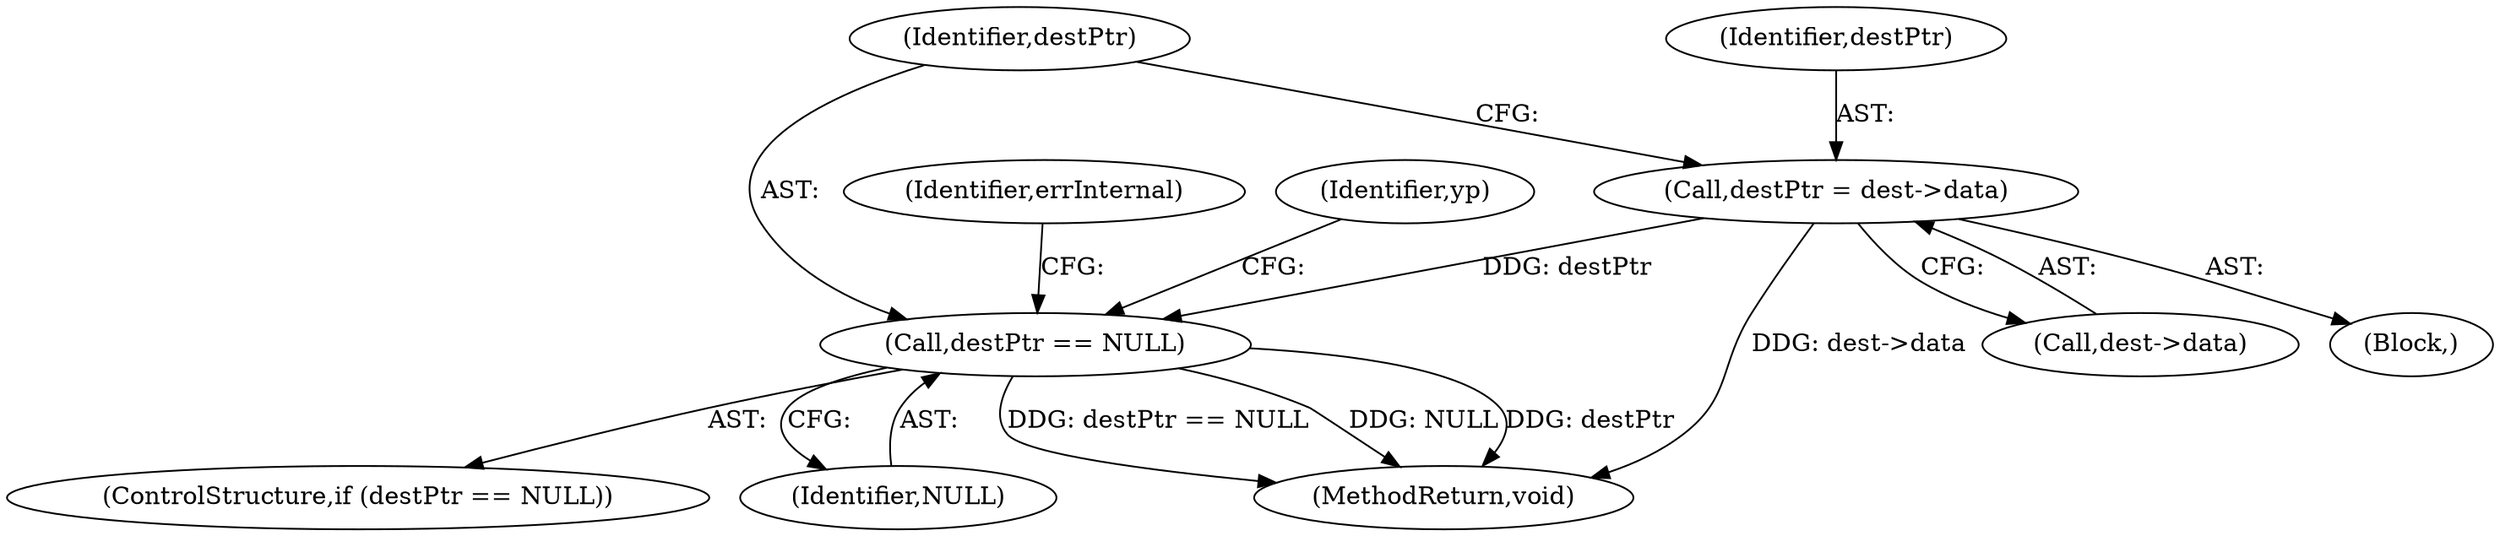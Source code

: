 digraph "0_poppler_957aa252912cde85d76c41e9710b33425a82b696@pointer" {
"1000132" [label="(Call,destPtr == NULL)"];
"1000126" [label="(Call,destPtr = dest->data)"];
"1000133" [label="(Identifier,destPtr)"];
"1000131" [label="(ControlStructure,if (destPtr == NULL))"];
"1000134" [label="(Identifier,NULL)"];
"1000137" [label="(Identifier,errInternal)"];
"1000143" [label="(Identifier,yp)"];
"1000302" [label="(MethodReturn,void)"];
"1000132" [label="(Call,destPtr == NULL)"];
"1000126" [label="(Call,destPtr = dest->data)"];
"1000127" [label="(Identifier,destPtr)"];
"1000128" [label="(Call,dest->data)"];
"1000108" [label="(Block,)"];
"1000132" -> "1000131"  [label="AST: "];
"1000132" -> "1000134"  [label="CFG: "];
"1000133" -> "1000132"  [label="AST: "];
"1000134" -> "1000132"  [label="AST: "];
"1000137" -> "1000132"  [label="CFG: "];
"1000143" -> "1000132"  [label="CFG: "];
"1000132" -> "1000302"  [label="DDG: destPtr == NULL"];
"1000132" -> "1000302"  [label="DDG: NULL"];
"1000132" -> "1000302"  [label="DDG: destPtr"];
"1000126" -> "1000132"  [label="DDG: destPtr"];
"1000126" -> "1000108"  [label="AST: "];
"1000126" -> "1000128"  [label="CFG: "];
"1000127" -> "1000126"  [label="AST: "];
"1000128" -> "1000126"  [label="AST: "];
"1000133" -> "1000126"  [label="CFG: "];
"1000126" -> "1000302"  [label="DDG: dest->data"];
}
